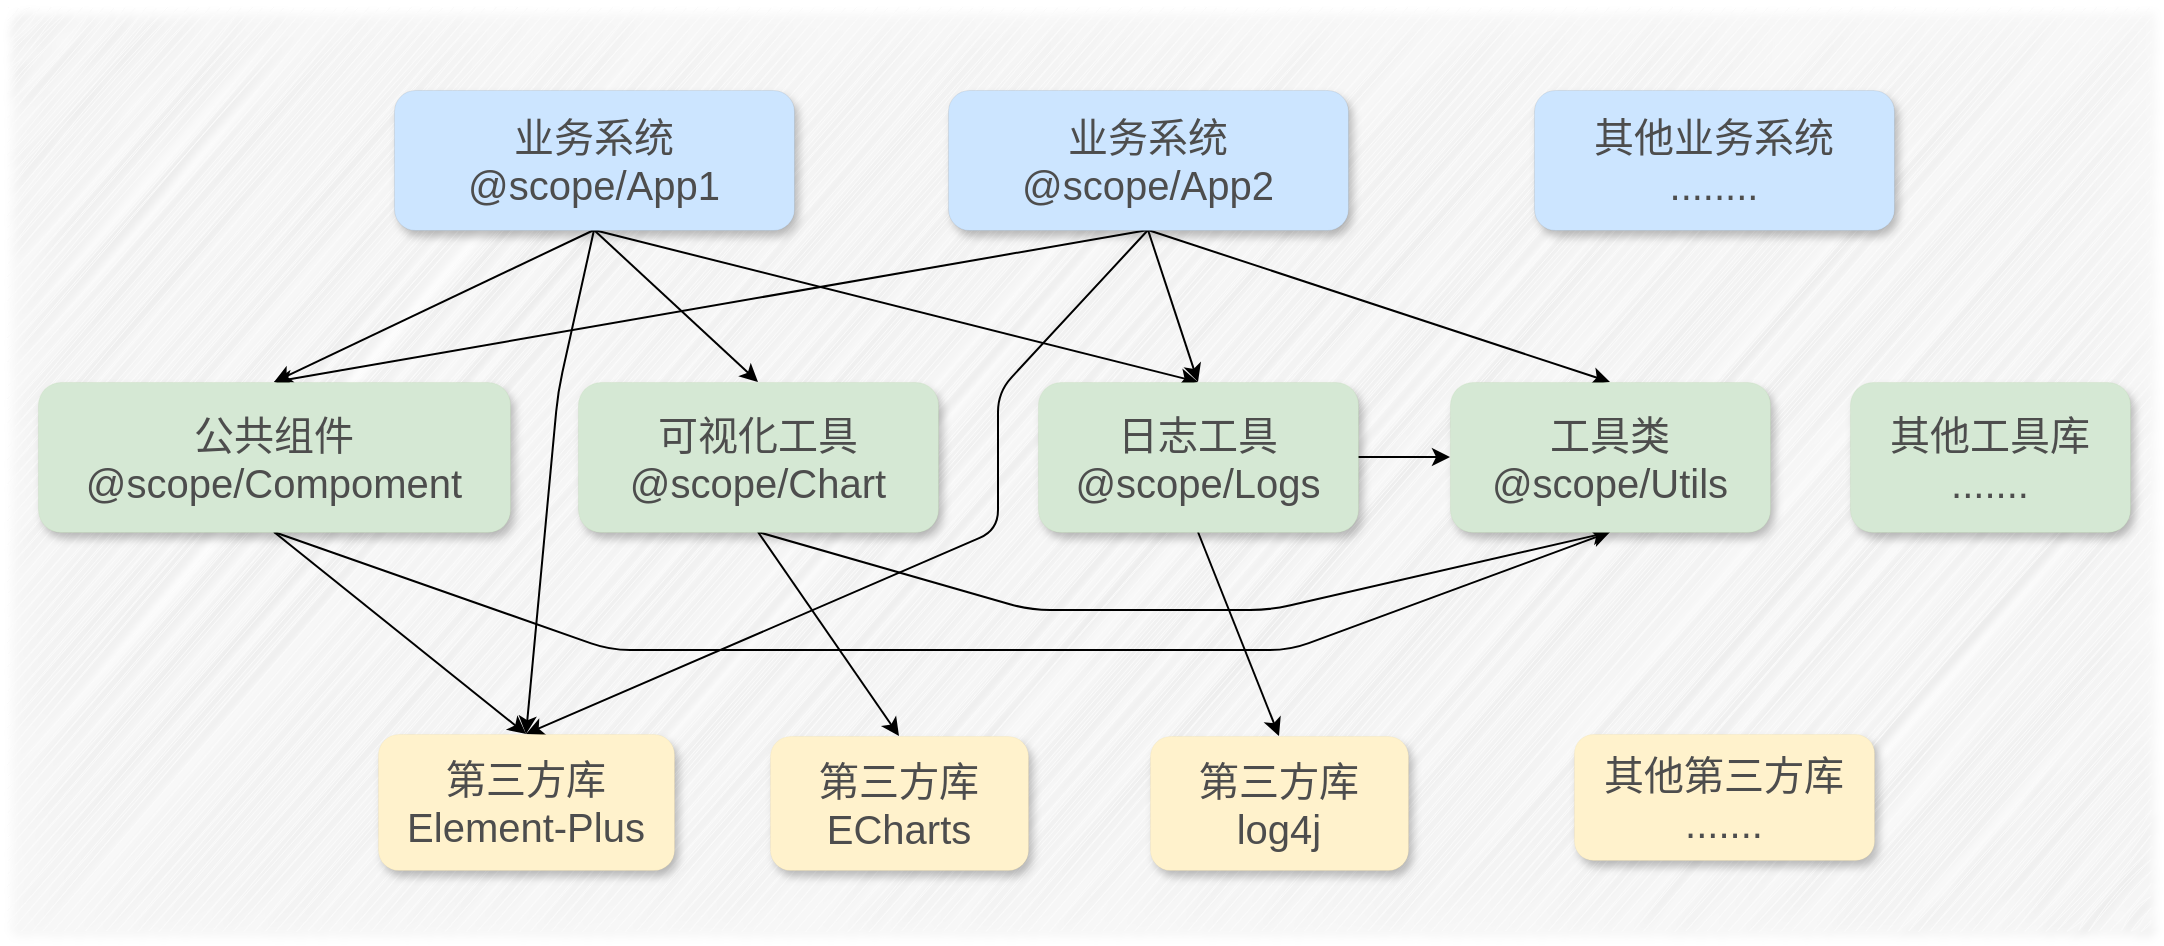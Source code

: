 <mxfile>
    <diagram id="oHC4MbUsLPKcTJVh_2g_" name="第 1 页">
        <mxGraphModel dx="897" dy="386" grid="1" gridSize="10" guides="1" tooltips="1" connect="1" arrows="1" fold="1" page="1" pageScale="1" pageWidth="1169" pageHeight="827" background="none" math="0" shadow="0">
            <root>
                <mxCell id="0"/>
                <mxCell id="1" parent="0"/>
                <mxCell id="42" value="" style="rounded=0;whiteSpace=wrap;html=1;fillColor=#FAFAFA;fontSize=20;strokeColor=none;shadow=1;glass=0;sketch=1;curveFitting=1;jiggle=2;" parent="1" vertex="1">
                    <mxGeometry x="41" y="58" width="1071" height="461" as="geometry"/>
                </mxCell>
                <mxCell id="15" style="edgeStyle=none;html=1;entryX=0.5;entryY=0;entryDx=0;entryDy=0;exitX=0.5;exitY=1;exitDx=0;exitDy=0;fontSize=20;fontStyle=0" parent="1" source="2" target="5" edge="1">
                    <mxGeometry relative="1" as="geometry">
                        <mxPoint x="290" y="169" as="sourcePoint"/>
                    </mxGeometry>
                </mxCell>
                <mxCell id="16" style="edgeStyle=none;html=1;entryX=0.5;entryY=0;entryDx=0;entryDy=0;exitX=0.5;exitY=1;exitDx=0;exitDy=0;fontSize=20;fontStyle=0" parent="1" source="2" target="9" edge="1">
                    <mxGeometry relative="1" as="geometry">
                        <mxPoint x="315" y="169" as="sourcePoint"/>
                        <Array as="points">
                            <mxPoint x="316" y="250"/>
                        </Array>
                    </mxGeometry>
                </mxCell>
                <mxCell id="32" style="edgeStyle=none;html=1;exitX=0.5;exitY=1;exitDx=0;exitDy=0;entryX=0.5;entryY=0;entryDx=0;entryDy=0;fontSize=20;fontStyle=0" parent="1" source="2" target="6" edge="1">
                    <mxGeometry relative="1" as="geometry">
                        <mxPoint x="303" y="169.0" as="sourcePoint"/>
                    </mxGeometry>
                </mxCell>
                <mxCell id="33" style="edgeStyle=none;html=1;exitX=0.5;exitY=1;exitDx=0;exitDy=0;entryX=0.5;entryY=0;entryDx=0;entryDy=0;fontSize=20;fontStyle=0" parent="1" source="2" target="7" edge="1">
                    <mxGeometry relative="1" as="geometry"/>
                </mxCell>
                <mxCell id="2" value="&lt;span&gt;&lt;font style=&quot;color: rgb(77, 77, 77);&quot;&gt;业务系统&lt;br&gt;@scope/App1&lt;/font&gt;&lt;/span&gt;" style="rounded=1;whiteSpace=wrap;html=1;spacing=0;labelBackgroundColor=none;fillColor=#cce5ff;strokeColor=#36393d;fontSize=20;shadow=1;glass=0;strokeWidth=0;fontStyle=0" parent="1" vertex="1">
                    <mxGeometry x="234" y="99" width="200" height="70" as="geometry"/>
                </mxCell>
                <mxCell id="34" style="edgeStyle=none;html=1;exitX=0.5;exitY=1;exitDx=0;exitDy=0;entryX=0.5;entryY=0;entryDx=0;entryDy=0;fontSize=20;fontStyle=0" parent="1" source="3" target="7" edge="1">
                    <mxGeometry relative="1" as="geometry"/>
                </mxCell>
                <mxCell id="35" style="edgeStyle=none;html=1;exitX=0.5;exitY=1;exitDx=0;exitDy=0;entryX=0.5;entryY=0;entryDx=0;entryDy=0;fontSize=20;fontStyle=0" parent="1" source="3" target="11" edge="1">
                    <mxGeometry relative="1" as="geometry"/>
                </mxCell>
                <mxCell id="36" style="edgeStyle=none;html=1;exitX=0.5;exitY=1;exitDx=0;exitDy=0;entryX=0.5;entryY=0;entryDx=0;entryDy=0;fontSize=20;fontStyle=0" parent="1" source="3" target="5" edge="1">
                    <mxGeometry relative="1" as="geometry"/>
                </mxCell>
                <mxCell id="37" style="edgeStyle=none;html=1;exitX=0.5;exitY=1;exitDx=0;exitDy=0;entryX=0.5;entryY=0;entryDx=0;entryDy=0;fontSize=20;fontStyle=0" parent="1" source="3" target="9" edge="1">
                    <mxGeometry relative="1" as="geometry">
                        <Array as="points">
                            <mxPoint x="536" y="250"/>
                            <mxPoint x="536" y="319"/>
                        </Array>
                    </mxGeometry>
                </mxCell>
                <mxCell id="3" value="&lt;font style=&quot;color: rgb(77, 77, 77);&quot;&gt;业务系统&lt;br&gt;@scope/App2&lt;/font&gt;" style="rounded=1;whiteSpace=wrap;html=1;spacing=0;labelBackgroundColor=none;fillColor=#cce5ff;strokeColor=#36393d;fontSize=20;shadow=1;glass=0;strokeWidth=0;fontStyle=0" parent="1" vertex="1">
                    <mxGeometry x="511" y="99" width="200" height="70" as="geometry"/>
                </mxCell>
                <mxCell id="4" value="&lt;font style=&quot;color: rgb(77, 77, 77);&quot;&gt;其他业务系统&lt;br&gt;........&lt;/font&gt;" style="rounded=1;whiteSpace=wrap;html=1;spacing=0;labelBackgroundColor=none;fillColor=#cce5ff;strokeColor=#36393d;fontSize=20;shadow=1;glass=0;strokeWidth=0;fontStyle=0" parent="1" vertex="1">
                    <mxGeometry x="804" y="99" width="180" height="70" as="geometry"/>
                </mxCell>
                <mxCell id="19" style="edgeStyle=none;html=1;exitX=0.5;exitY=1;exitDx=0;exitDy=0;entryX=0.5;entryY=0;entryDx=0;entryDy=0;fontSize=20;fontStyle=0" parent="1" source="5" target="9" edge="1">
                    <mxGeometry relative="1" as="geometry"/>
                </mxCell>
                <mxCell id="25" style="edgeStyle=none;html=1;exitX=0.5;exitY=1;exitDx=0;exitDy=0;entryX=0.5;entryY=1;entryDx=0;entryDy=0;fontSize=20;fontStyle=0" parent="1" source="5" target="11" edge="1">
                    <mxGeometry relative="1" as="geometry">
                        <Array as="points">
                            <mxPoint x="342" y="379"/>
                            <mxPoint x="682" y="379"/>
                        </Array>
                    </mxGeometry>
                </mxCell>
                <mxCell id="5" value="&lt;span&gt;&lt;font style=&quot;color: rgb(77, 77, 77);&quot;&gt;公共组件@scope/Compoment&lt;/font&gt;&lt;/span&gt;" style="rounded=1;whiteSpace=wrap;html=1;spacing=0;labelBackgroundColor=none;fillColor=#d5e8d4;strokeColor=#82b366;fontSize=20;shadow=1;glass=0;strokeWidth=0;fontStyle=0" parent="1" vertex="1">
                    <mxGeometry x="56" y="245" width="236" height="75" as="geometry"/>
                </mxCell>
                <mxCell id="26" style="edgeStyle=none;html=1;exitX=0.5;exitY=1;exitDx=0;exitDy=0;entryX=0.5;entryY=1;entryDx=0;entryDy=0;fontSize=20;fontStyle=0" parent="1" source="6" target="11" edge="1">
                    <mxGeometry relative="1" as="geometry">
                        <mxPoint x="772.5" y="294.0" as="targetPoint"/>
                        <Array as="points">
                            <mxPoint x="552" y="359"/>
                            <mxPoint x="672" y="359"/>
                        </Array>
                    </mxGeometry>
                </mxCell>
                <mxCell id="38" style="edgeStyle=none;html=1;exitX=0.5;exitY=1;exitDx=0;exitDy=0;entryX=0.5;entryY=0;entryDx=0;entryDy=0;fontSize=20;fontStyle=0" parent="1" source="6" target="12" edge="1">
                    <mxGeometry relative="1" as="geometry"/>
                </mxCell>
                <mxCell id="6" value="&lt;span&gt;&lt;font style=&quot;color: rgb(77, 77, 77);&quot;&gt;可视化工具&lt;/font&gt;&lt;/span&gt;&lt;span style=&quot;background-color: transparent;&quot;&gt;&lt;font style=&quot;color: rgb(77, 77, 77);&quot;&gt;@scope/Chart&lt;/font&gt;&lt;/span&gt;" style="rounded=1;whiteSpace=wrap;html=1;spacing=0;labelBackgroundColor=none;fillColor=#d5e8d4;strokeColor=#82b366;fontSize=20;shadow=1;glass=0;strokeWidth=0;fontStyle=0" parent="1" vertex="1">
                    <mxGeometry x="326" y="245" width="180" height="75" as="geometry"/>
                </mxCell>
                <mxCell id="27" style="edgeStyle=none;html=1;exitX=1;exitY=0.5;exitDx=0;exitDy=0;entryX=0;entryY=0.5;entryDx=0;entryDy=0;fontSize=20;fontStyle=0" parent="1" source="7" target="11" edge="1">
                    <mxGeometry relative="1" as="geometry"/>
                </mxCell>
                <mxCell id="29" style="edgeStyle=none;html=1;exitX=0.5;exitY=1;exitDx=0;exitDy=0;entryX=0.5;entryY=0;entryDx=0;entryDy=0;fontSize=20;fontStyle=0" parent="1" source="7" target="13" edge="1">
                    <mxGeometry relative="1" as="geometry"/>
                </mxCell>
                <mxCell id="7" value="&lt;span&gt;&lt;font style=&quot;color: rgb(77, 77, 77);&quot;&gt;日志工具&lt;/font&gt;&lt;/span&gt;&lt;div&gt;&lt;span&gt;&lt;font style=&quot;color: rgb(77, 77, 77);&quot;&gt;@scope/Logs&lt;/font&gt;&lt;/span&gt;&lt;/div&gt;" style="rounded=1;whiteSpace=wrap;html=1;spacing=0;labelBackgroundColor=none;fillColor=#d5e8d4;strokeColor=#82b366;fontSize=20;shadow=1;glass=0;strokeWidth=0;fontStyle=0" parent="1" vertex="1">
                    <mxGeometry x="556" y="245" width="160" height="75" as="geometry"/>
                </mxCell>
                <mxCell id="9" value="&lt;span&gt;&lt;font style=&quot;color: rgb(77, 77, 77);&quot;&gt;第三方库&lt;br&gt;Element-Plus&lt;/font&gt;&lt;/span&gt;" style="rounded=1;whiteSpace=wrap;html=1;spacing=0;labelBackgroundColor=none;fillColor=#fff2cc;strokeColor=#d6b656;fontSize=20;shadow=1;glass=0;strokeWidth=0;fontStyle=0" parent="1" vertex="1">
                    <mxGeometry x="226" y="421" width="148" height="68" as="geometry"/>
                </mxCell>
                <mxCell id="11" value="&lt;span style=&quot;background-color: transparent;&quot;&gt;&lt;font style=&quot;color: rgb(77, 77, 77);&quot;&gt;工具类@scope/Utils&lt;/font&gt;&lt;/span&gt;" style="rounded=1;whiteSpace=wrap;html=1;spacing=0;labelBackgroundColor=none;fillColor=#d5e8d4;strokeColor=#82b366;fontSize=20;shadow=1;glass=0;strokeWidth=0;fontStyle=0" parent="1" vertex="1">
                    <mxGeometry x="762" y="245" width="160" height="75" as="geometry"/>
                </mxCell>
                <mxCell id="12" value="&lt;span&gt;&lt;font style=&quot;color: rgb(77, 77, 77);&quot;&gt;第三方库&lt;br&gt;ECharts&lt;/font&gt;&lt;/span&gt;" style="rounded=1;whiteSpace=wrap;html=1;spacing=0;labelBackgroundColor=none;fillColor=#fff2cc;strokeColor=#d6b656;fontSize=20;shadow=1;glass=0;strokeWidth=0;fontStyle=0" parent="1" vertex="1">
                    <mxGeometry x="422" y="422" width="129" height="67" as="geometry"/>
                </mxCell>
                <mxCell id="13" value="&lt;span&gt;&lt;font style=&quot;color: rgb(77, 77, 77);&quot;&gt;第三方库&lt;br&gt;log4j&lt;/font&gt;&lt;/span&gt;" style="rounded=1;whiteSpace=wrap;html=1;spacing=0;labelBackgroundColor=none;fillColor=#fff2cc;strokeColor=#d6b656;fontSize=20;shadow=1;glass=0;strokeWidth=0;fontStyle=0" parent="1" vertex="1">
                    <mxGeometry x="612" y="422" width="129" height="67" as="geometry"/>
                </mxCell>
                <mxCell id="14" value="&lt;span&gt;&lt;font style=&quot;color: rgb(77, 77, 77);&quot;&gt;其他第三方库&lt;br&gt;.......&lt;/font&gt;&lt;/span&gt;" style="rounded=1;whiteSpace=wrap;html=1;spacing=0;labelBackgroundColor=none;fillColor=#fff2cc;strokeColor=#d6b656;fontSize=20;shadow=1;glass=0;strokeWidth=0;fontStyle=0" parent="1" vertex="1">
                    <mxGeometry x="824" y="421" width="150" height="63" as="geometry"/>
                </mxCell>
                <mxCell id="41" value="&lt;span style=&quot;background-color: transparent;&quot;&gt;&lt;font style=&quot;color: rgb(77, 77, 77);&quot;&gt;其他工具库&lt;br&gt;.......&lt;/font&gt;&lt;/span&gt;" style="rounded=1;whiteSpace=wrap;html=1;spacing=0;labelBackgroundColor=none;fillColor=#d5e8d4;strokeColor=#82b366;fontSize=20;shadow=1;glass=0;strokeWidth=0;fontStyle=0" parent="1" vertex="1">
                    <mxGeometry x="962" y="245" width="140" height="75" as="geometry"/>
                </mxCell>
            </root>
        </mxGraphModel>
    </diagram>
</mxfile>